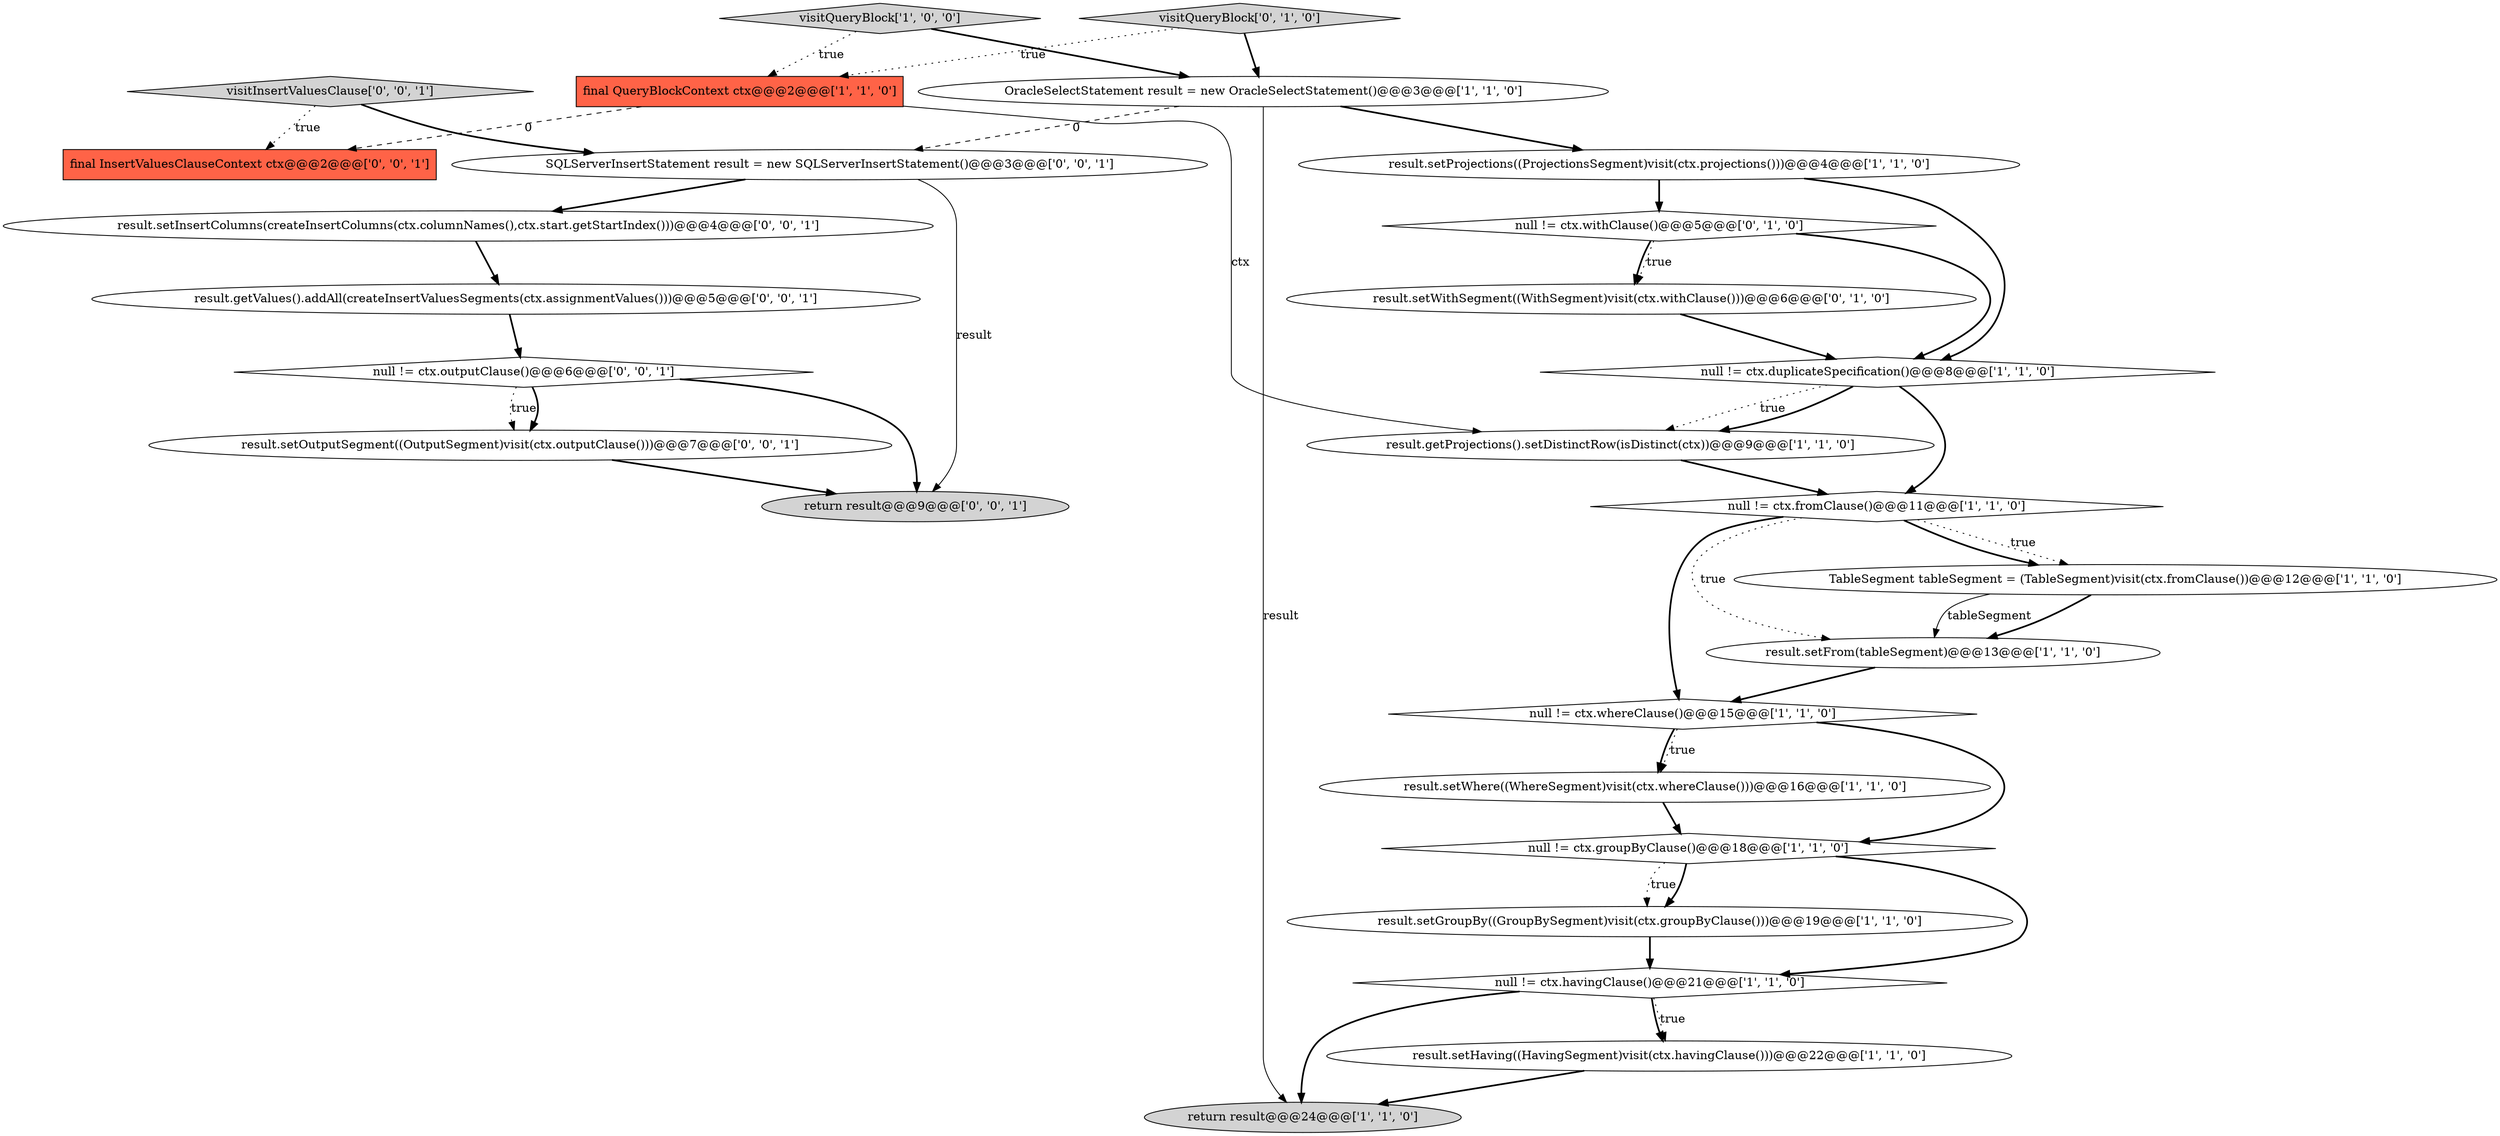 digraph {
11 [style = filled, label = "result.setHaving((HavingSegment)visit(ctx.havingClause()))@@@22@@@['1', '1', '0']", fillcolor = white, shape = ellipse image = "AAA0AAABBB1BBB"];
6 [style = filled, label = "final QueryBlockContext ctx@@@2@@@['1', '1', '0']", fillcolor = tomato, shape = box image = "AAA0AAABBB1BBB"];
21 [style = filled, label = "result.setInsertColumns(createInsertColumns(ctx.columnNames(),ctx.start.getStartIndex()))@@@4@@@['0', '0', '1']", fillcolor = white, shape = ellipse image = "AAA0AAABBB3BBB"];
1 [style = filled, label = "TableSegment tableSegment = (TableSegment)visit(ctx.fromClause())@@@12@@@['1', '1', '0']", fillcolor = white, shape = ellipse image = "AAA0AAABBB1BBB"];
9 [style = filled, label = "visitQueryBlock['1', '0', '0']", fillcolor = lightgray, shape = diamond image = "AAA0AAABBB1BBB"];
8 [style = filled, label = "result.setWhere((WhereSegment)visit(ctx.whereClause()))@@@16@@@['1', '1', '0']", fillcolor = white, shape = ellipse image = "AAA0AAABBB1BBB"];
3 [style = filled, label = "null != ctx.fromClause()@@@11@@@['1', '1', '0']", fillcolor = white, shape = diamond image = "AAA0AAABBB1BBB"];
22 [style = filled, label = "result.getValues().addAll(createInsertValuesSegments(ctx.assignmentValues()))@@@5@@@['0', '0', '1']", fillcolor = white, shape = ellipse image = "AAA0AAABBB3BBB"];
5 [style = filled, label = "null != ctx.groupByClause()@@@18@@@['1', '1', '0']", fillcolor = white, shape = diamond image = "AAA0AAABBB1BBB"];
20 [style = filled, label = "visitInsertValuesClause['0', '0', '1']", fillcolor = lightgray, shape = diamond image = "AAA0AAABBB3BBB"];
18 [style = filled, label = "visitQueryBlock['0', '1', '0']", fillcolor = lightgray, shape = diamond image = "AAA0AAABBB2BBB"];
16 [style = filled, label = "null != ctx.withClause()@@@5@@@['0', '1', '0']", fillcolor = white, shape = diamond image = "AAA1AAABBB2BBB"];
23 [style = filled, label = "result.setOutputSegment((OutputSegment)visit(ctx.outputClause()))@@@7@@@['0', '0', '1']", fillcolor = white, shape = ellipse image = "AAA0AAABBB3BBB"];
26 [style = filled, label = "null != ctx.outputClause()@@@6@@@['0', '0', '1']", fillcolor = white, shape = diamond image = "AAA0AAABBB3BBB"];
13 [style = filled, label = "return result@@@24@@@['1', '1', '0']", fillcolor = lightgray, shape = ellipse image = "AAA0AAABBB1BBB"];
15 [style = filled, label = "null != ctx.duplicateSpecification()@@@8@@@['1', '1', '0']", fillcolor = white, shape = diamond image = "AAA0AAABBB1BBB"];
25 [style = filled, label = "final InsertValuesClauseContext ctx@@@2@@@['0', '0', '1']", fillcolor = tomato, shape = box image = "AAA0AAABBB3BBB"];
7 [style = filled, label = "null != ctx.whereClause()@@@15@@@['1', '1', '0']", fillcolor = white, shape = diamond image = "AAA0AAABBB1BBB"];
14 [style = filled, label = "result.setGroupBy((GroupBySegment)visit(ctx.groupByClause()))@@@19@@@['1', '1', '0']", fillcolor = white, shape = ellipse image = "AAA0AAABBB1BBB"];
2 [style = filled, label = "OracleSelectStatement result = new OracleSelectStatement()@@@3@@@['1', '1', '0']", fillcolor = white, shape = ellipse image = "AAA0AAABBB1BBB"];
24 [style = filled, label = "return result@@@9@@@['0', '0', '1']", fillcolor = lightgray, shape = ellipse image = "AAA0AAABBB3BBB"];
19 [style = filled, label = "SQLServerInsertStatement result = new SQLServerInsertStatement()@@@3@@@['0', '0', '1']", fillcolor = white, shape = ellipse image = "AAA0AAABBB3BBB"];
17 [style = filled, label = "result.setWithSegment((WithSegment)visit(ctx.withClause()))@@@6@@@['0', '1', '0']", fillcolor = white, shape = ellipse image = "AAA1AAABBB2BBB"];
10 [style = filled, label = "result.setFrom(tableSegment)@@@13@@@['1', '1', '0']", fillcolor = white, shape = ellipse image = "AAA0AAABBB1BBB"];
4 [style = filled, label = "null != ctx.havingClause()@@@21@@@['1', '1', '0']", fillcolor = white, shape = diamond image = "AAA0AAABBB1BBB"];
12 [style = filled, label = "result.setProjections((ProjectionsSegment)visit(ctx.projections()))@@@4@@@['1', '1', '0']", fillcolor = white, shape = ellipse image = "AAA0AAABBB1BBB"];
0 [style = filled, label = "result.getProjections().setDistinctRow(isDistinct(ctx))@@@9@@@['1', '1', '0']", fillcolor = white, shape = ellipse image = "AAA0AAABBB1BBB"];
5->14 [style = dotted, label="true"];
5->14 [style = bold, label=""];
26->24 [style = bold, label=""];
20->25 [style = dotted, label="true"];
7->8 [style = bold, label=""];
1->10 [style = bold, label=""];
8->5 [style = bold, label=""];
18->2 [style = bold, label=""];
21->22 [style = bold, label=""];
23->24 [style = bold, label=""];
3->1 [style = dotted, label="true"];
12->15 [style = bold, label=""];
6->0 [style = solid, label="ctx"];
4->11 [style = bold, label=""];
7->8 [style = dotted, label="true"];
9->2 [style = bold, label=""];
16->15 [style = bold, label=""];
4->11 [style = dotted, label="true"];
0->3 [style = bold, label=""];
3->7 [style = bold, label=""];
9->6 [style = dotted, label="true"];
5->4 [style = bold, label=""];
3->1 [style = bold, label=""];
1->10 [style = solid, label="tableSegment"];
20->19 [style = bold, label=""];
12->16 [style = bold, label=""];
26->23 [style = dotted, label="true"];
18->6 [style = dotted, label="true"];
19->21 [style = bold, label=""];
15->0 [style = dotted, label="true"];
3->10 [style = dotted, label="true"];
10->7 [style = bold, label=""];
2->19 [style = dashed, label="0"];
15->0 [style = bold, label=""];
22->26 [style = bold, label=""];
17->15 [style = bold, label=""];
11->13 [style = bold, label=""];
2->13 [style = solid, label="result"];
15->3 [style = bold, label=""];
19->24 [style = solid, label="result"];
7->5 [style = bold, label=""];
4->13 [style = bold, label=""];
26->23 [style = bold, label=""];
16->17 [style = bold, label=""];
14->4 [style = bold, label=""];
16->17 [style = dotted, label="true"];
6->25 [style = dashed, label="0"];
2->12 [style = bold, label=""];
}
